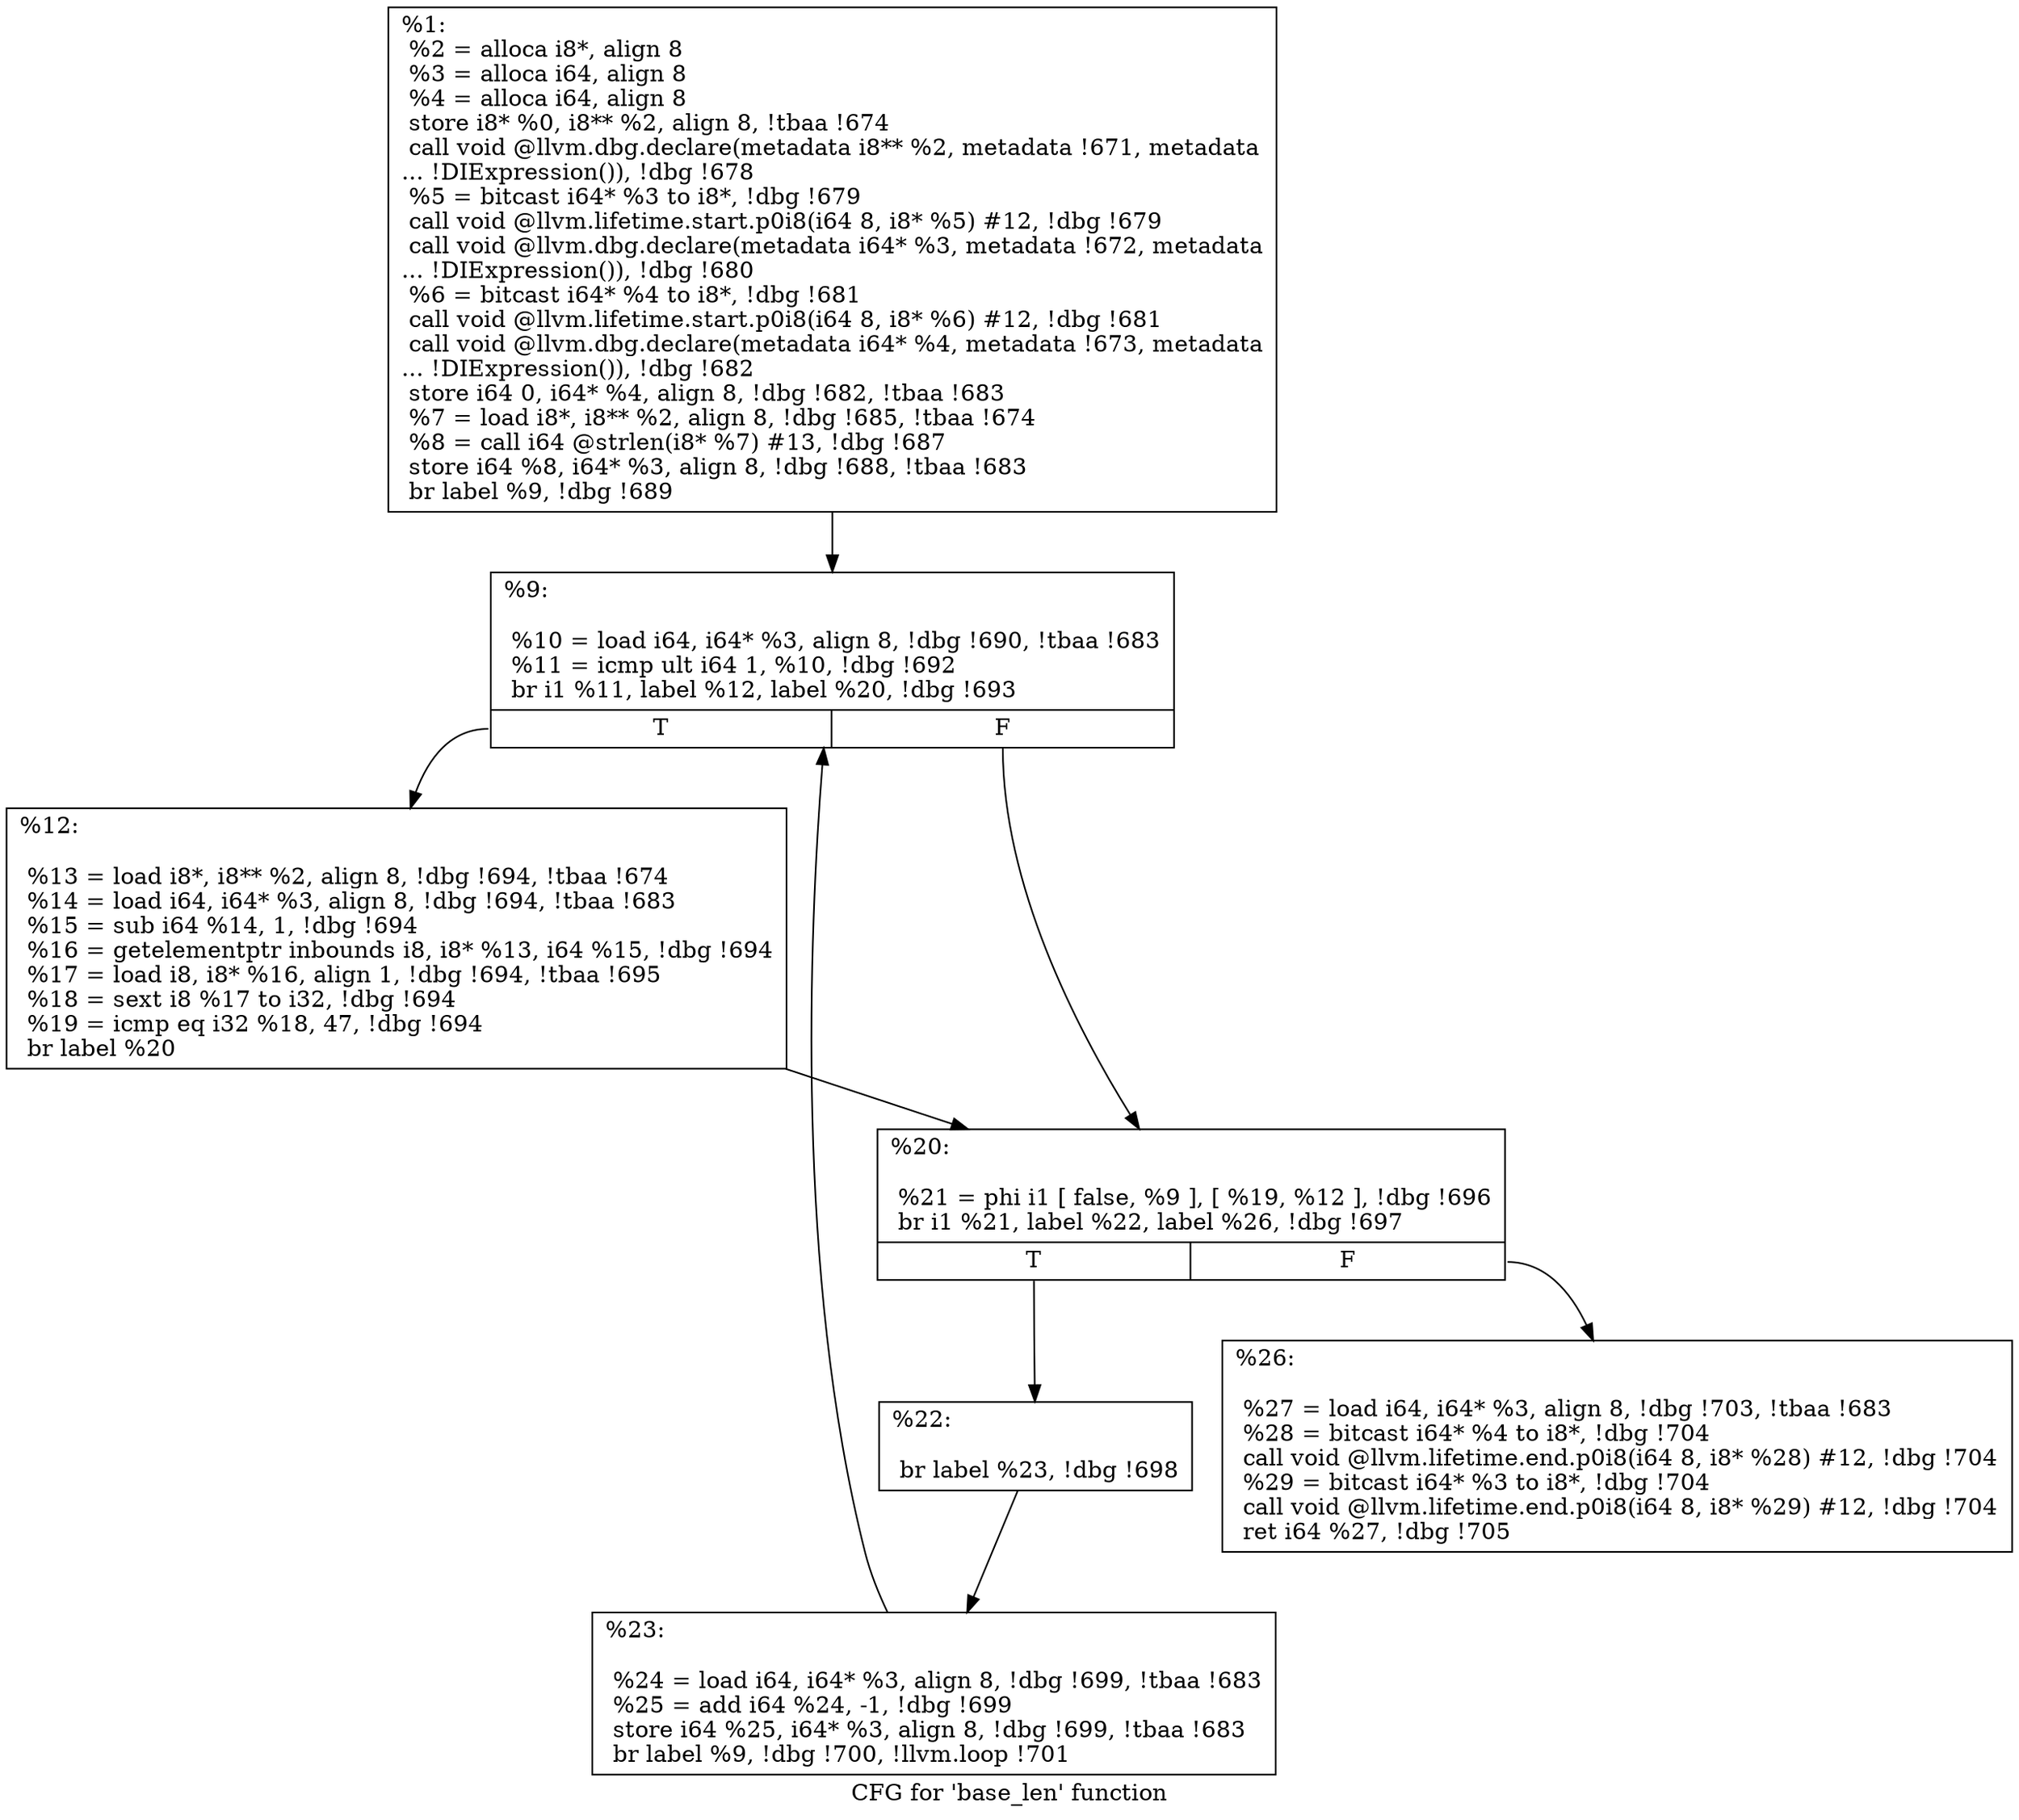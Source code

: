 digraph "CFG for 'base_len' function" {
	label="CFG for 'base_len' function";

	Node0x12ac530 [shape=record,label="{%1:\l  %2 = alloca i8*, align 8\l  %3 = alloca i64, align 8\l  %4 = alloca i64, align 8\l  store i8* %0, i8** %2, align 8, !tbaa !674\l  call void @llvm.dbg.declare(metadata i8** %2, metadata !671, metadata\l... !DIExpression()), !dbg !678\l  %5 = bitcast i64* %3 to i8*, !dbg !679\l  call void @llvm.lifetime.start.p0i8(i64 8, i8* %5) #12, !dbg !679\l  call void @llvm.dbg.declare(metadata i64* %3, metadata !672, metadata\l... !DIExpression()), !dbg !680\l  %6 = bitcast i64* %4 to i8*, !dbg !681\l  call void @llvm.lifetime.start.p0i8(i64 8, i8* %6) #12, !dbg !681\l  call void @llvm.dbg.declare(metadata i64* %4, metadata !673, metadata\l... !DIExpression()), !dbg !682\l  store i64 0, i64* %4, align 8, !dbg !682, !tbaa !683\l  %7 = load i8*, i8** %2, align 8, !dbg !685, !tbaa !674\l  %8 = call i64 @strlen(i8* %7) #13, !dbg !687\l  store i64 %8, i64* %3, align 8, !dbg !688, !tbaa !683\l  br label %9, !dbg !689\l}"];
	Node0x12ac530 -> Node0x12af0b0;
	Node0x12af0b0 [shape=record,label="{%9:\l\l  %10 = load i64, i64* %3, align 8, !dbg !690, !tbaa !683\l  %11 = icmp ult i64 1, %10, !dbg !692\l  br i1 %11, label %12, label %20, !dbg !693\l|{<s0>T|<s1>F}}"];
	Node0x12af0b0:s0 -> Node0x12af100;
	Node0x12af0b0:s1 -> Node0x12af150;
	Node0x12af100 [shape=record,label="{%12:\l\l  %13 = load i8*, i8** %2, align 8, !dbg !694, !tbaa !674\l  %14 = load i64, i64* %3, align 8, !dbg !694, !tbaa !683\l  %15 = sub i64 %14, 1, !dbg !694\l  %16 = getelementptr inbounds i8, i8* %13, i64 %15, !dbg !694\l  %17 = load i8, i8* %16, align 1, !dbg !694, !tbaa !695\l  %18 = sext i8 %17 to i32, !dbg !694\l  %19 = icmp eq i32 %18, 47, !dbg !694\l  br label %20\l}"];
	Node0x12af100 -> Node0x12af150;
	Node0x12af150 [shape=record,label="{%20:\l\l  %21 = phi i1 [ false, %9 ], [ %19, %12 ], !dbg !696\l  br i1 %21, label %22, label %26, !dbg !697\l|{<s0>T|<s1>F}}"];
	Node0x12af150:s0 -> Node0x12af1a0;
	Node0x12af150:s1 -> Node0x12af240;
	Node0x12af1a0 [shape=record,label="{%22:\l\l  br label %23, !dbg !698\l}"];
	Node0x12af1a0 -> Node0x12af1f0;
	Node0x12af1f0 [shape=record,label="{%23:\l\l  %24 = load i64, i64* %3, align 8, !dbg !699, !tbaa !683\l  %25 = add i64 %24, -1, !dbg !699\l  store i64 %25, i64* %3, align 8, !dbg !699, !tbaa !683\l  br label %9, !dbg !700, !llvm.loop !701\l}"];
	Node0x12af1f0 -> Node0x12af0b0;
	Node0x12af240 [shape=record,label="{%26:\l\l  %27 = load i64, i64* %3, align 8, !dbg !703, !tbaa !683\l  %28 = bitcast i64* %4 to i8*, !dbg !704\l  call void @llvm.lifetime.end.p0i8(i64 8, i8* %28) #12, !dbg !704\l  %29 = bitcast i64* %3 to i8*, !dbg !704\l  call void @llvm.lifetime.end.p0i8(i64 8, i8* %29) #12, !dbg !704\l  ret i64 %27, !dbg !705\l}"];
}
